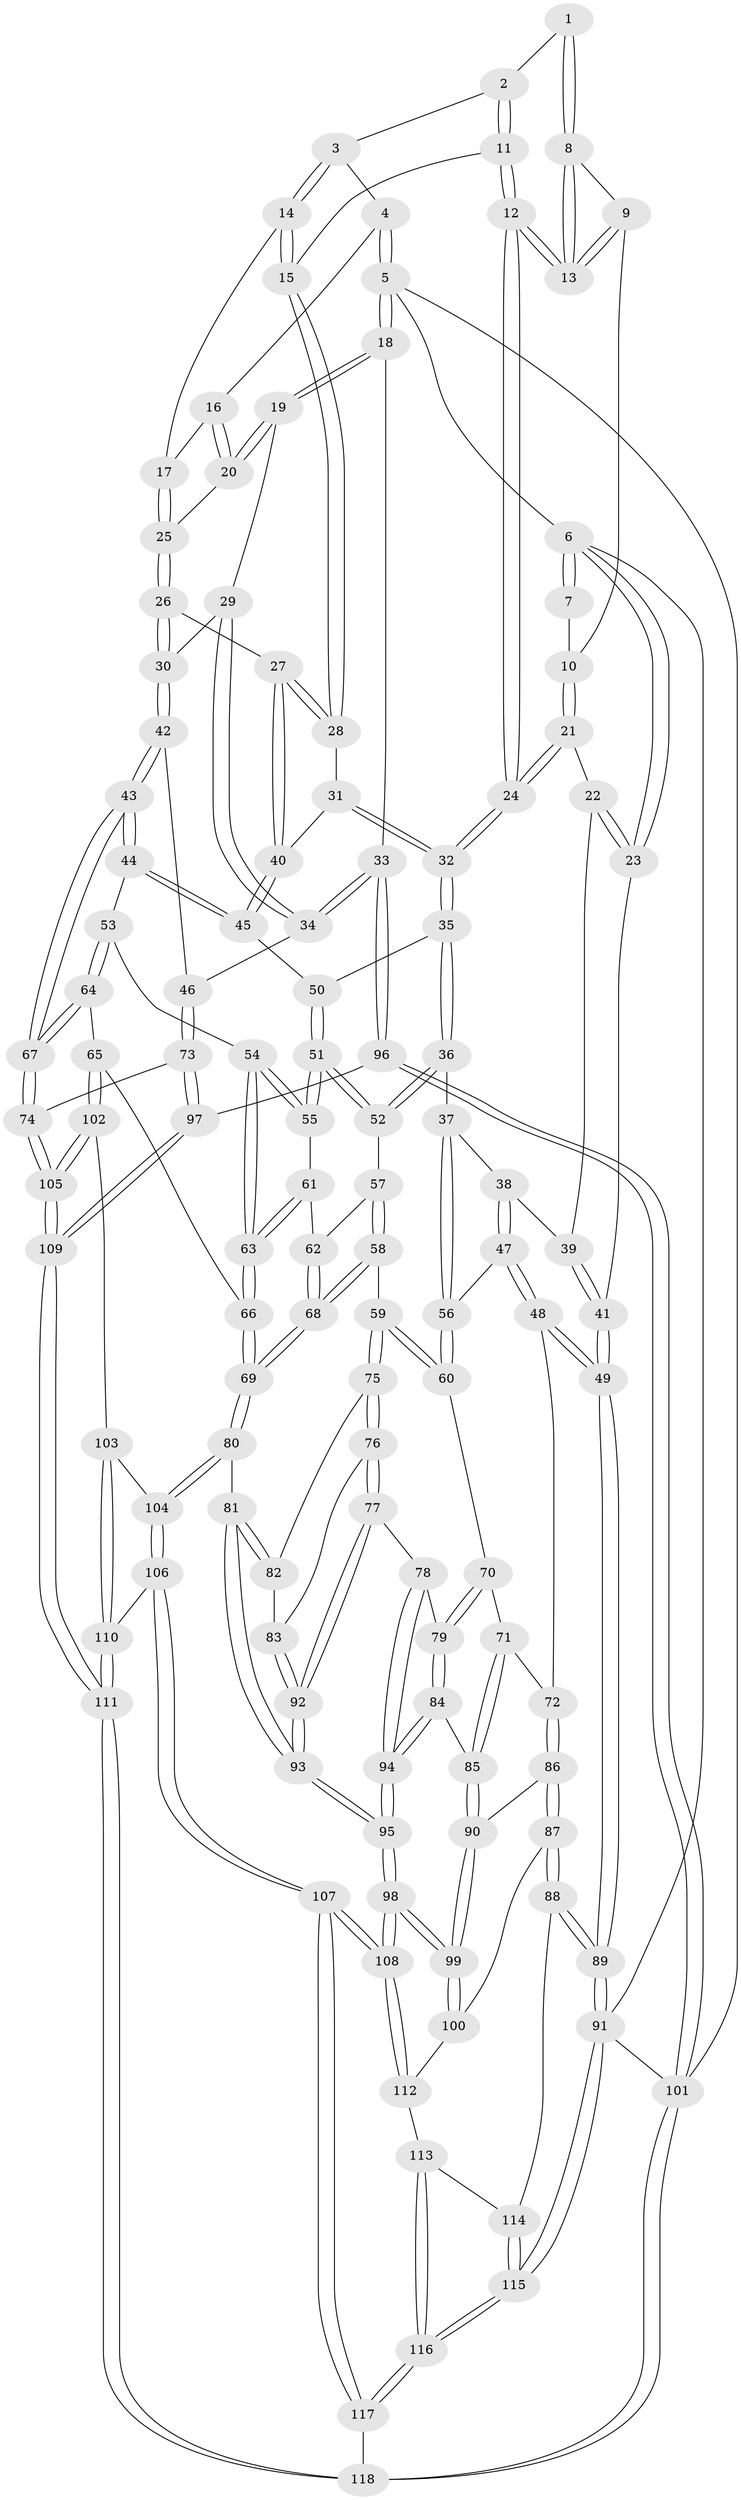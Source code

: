 // coarse degree distribution, {4: 0.4576271186440678, 5: 0.2711864406779661, 10: 0.01694915254237288, 6: 0.11864406779661017, 3: 0.06779661016949153, 8: 0.01694915254237288, 2: 0.01694915254237288, 7: 0.01694915254237288, 9: 0.01694915254237288}
// Generated by graph-tools (version 1.1) at 2025/21/03/04/25 18:21:43]
// undirected, 118 vertices, 292 edges
graph export_dot {
graph [start="1"]
  node [color=gray90,style=filled];
  1 [pos="+0.41717677029866906+0"];
  2 [pos="+0.5709412677757953+0"];
  3 [pos="+0.8074479204224626+0"];
  4 [pos="+1+0"];
  5 [pos="+1+0"];
  6 [pos="+0+0"];
  7 [pos="+0.2021003166392934+0"];
  8 [pos="+0.4034719029969809+0"];
  9 [pos="+0.3256173206991866+0.07345235266024316"];
  10 [pos="+0.24608673803521722+0.07392819357894773"];
  11 [pos="+0.5938638541046238+0.038848800488137575"];
  12 [pos="+0.460353166592162+0.14885948278769126"];
  13 [pos="+0.45585125710087576+0.1433141193106063"];
  14 [pos="+0.7382021092217015+0.11898520359262237"];
  15 [pos="+0.7011743216374312+0.13144172858399733"];
  16 [pos="+0.8433030658644762+0.06919033296694879"];
  17 [pos="+0.7649327272621784+0.11832451875966025"];
  18 [pos="+1+0.06155398764247115"];
  19 [pos="+1+0.1733611796490993"];
  20 [pos="+0.9449748997046309+0.15642215999174244"];
  21 [pos="+0.20020110993686963+0.1893204937687644"];
  22 [pos="+0.19265938914337002+0.1946942035466133"];
  23 [pos="+0+0"];
  24 [pos="+0.4454642538448522+0.22674427526473315"];
  25 [pos="+0.8362671806956695+0.1851760503461385"];
  26 [pos="+0.8532202294315139+0.30730219679876086"];
  27 [pos="+0.8491520223106025+0.3069724079225267"];
  28 [pos="+0.6887807403046038+0.1854087221270293"];
  29 [pos="+0.9309281539783586+0.25715734848171196"];
  30 [pos="+0.8569393450003882+0.3095110400447312"];
  31 [pos="+0.6377746371263328+0.26735318547010256"];
  32 [pos="+0.47662953210954867+0.2934416856510545"];
  33 [pos="+1+0.48275587590472274"];
  34 [pos="+1+0.4756272672018846"];
  35 [pos="+0.474232855460112+0.3017440609546859"];
  36 [pos="+0.4377158084280903+0.3699331117073386"];
  37 [pos="+0.42232044507165806+0.38319326605839926"];
  38 [pos="+0.19191116163376337+0.3097890045289247"];
  39 [pos="+0.17394622913731397+0.25826133756365366"];
  40 [pos="+0.6977156265366722+0.3504222246221312"];
  41 [pos="+0+0.3709832410325626"];
  42 [pos="+0.9169884643251237+0.4704230317013465"];
  43 [pos="+0.8882251915459564+0.48886942852078813"];
  44 [pos="+0.773698782235406+0.481379840225631"];
  45 [pos="+0.6963365594306758+0.3897075168745046"];
  46 [pos="+0.9410294350181575+0.4722465119347323"];
  47 [pos="+0.17338956329010538+0.47994603767266747"];
  48 [pos="+0.1696737589867057+0.4838365417858151"];
  49 [pos="+0+0.4955924532339204"];
  50 [pos="+0.6284996384959415+0.4358141289645842"];
  51 [pos="+0.6089564853018736+0.4826838832749392"];
  52 [pos="+0.5390779186317647+0.47069736962279257"];
  53 [pos="+0.751435016555991+0.5006196331589046"];
  54 [pos="+0.7090707512401959+0.5180685051809838"];
  55 [pos="+0.6110018730248332+0.48785488446450714"];
  56 [pos="+0.3740098946443143+0.4810678650004118"];
  57 [pos="+0.5221957468794372+0.5173353774151835"];
  58 [pos="+0.4611205263270299+0.5503904087599389"];
  59 [pos="+0.3894449444296741+0.5268676750988622"];
  60 [pos="+0.38611030288909626+0.5211459531578817"];
  61 [pos="+0.6086662853537519+0.5028445137835582"];
  62 [pos="+0.552744280496624+0.5524266033743277"];
  63 [pos="+0.6420581284072453+0.6322417451616102"];
  64 [pos="+0.7336962833007152+0.6638735678290092"];
  65 [pos="+0.6703725037925509+0.6688455203433665"];
  66 [pos="+0.638725054988538+0.6578443781220806"];
  67 [pos="+0.8301407220479532+0.6836661451062976"];
  68 [pos="+0.542751908205911+0.6306740221536714"];
  69 [pos="+0.5646872246884946+0.6799864557415155"];
  70 [pos="+0.2831587552243504+0.5974170003994721"];
  71 [pos="+0.24411585369860272+0.5948786554680213"];
  72 [pos="+0.18157371179806497+0.5511371944312958"];
  73 [pos="+0.9525390694366015+0.737281022539782"];
  74 [pos="+0.8420571269292163+0.7032856068108659"];
  75 [pos="+0.38896428636344016+0.5431705177751726"];
  76 [pos="+0.38136390039997203+0.5665557322093139"];
  77 [pos="+0.3522368839193405+0.6364283934799614"];
  78 [pos="+0.3498312276959652+0.6379546694276786"];
  79 [pos="+0.2993356058183402+0.622523430299072"];
  80 [pos="+0.5476260646152034+0.6998630566529839"];
  81 [pos="+0.49958963244390425+0.7074751755699964"];
  82 [pos="+0.42588995598526963+0.6073391237537058"];
  83 [pos="+0.41093199758350785+0.6552426896697814"];
  84 [pos="+0.27229325510340424+0.6677282199274699"];
  85 [pos="+0.2624490515930703+0.6687678478078859"];
  86 [pos="+0.1457800722490724+0.6672262181842588"];
  87 [pos="+0.038858079866862204+0.7600138009513234"];
  88 [pos="+0.0012698204131496467+0.7676976034851181"];
  89 [pos="+0+0.7185099573402265"];
  90 [pos="+0.23753470410513824+0.6918123651414196"];
  91 [pos="+0+1"];
  92 [pos="+0.4142866562117056+0.6931556059744629"];
  93 [pos="+0.44304717298089535+0.7314561713880775"];
  94 [pos="+0.3213799510336061+0.6808523927312472"];
  95 [pos="+0.3577197634953538+0.8175119597915275"];
  96 [pos="+1+0.7842799510532992"];
  97 [pos="+1+0.794977258486344"];
  98 [pos="+0.33636405430141375+0.8581649327475177"];
  99 [pos="+0.2820907578106746+0.8238842247380411"];
  100 [pos="+0.13537823236542043+0.7943226310370343"];
  101 [pos="+1+1"];
  102 [pos="+0.7052695365893756+0.8349799149717938"];
  103 [pos="+0.6297570803059325+0.8378560258515103"];
  104 [pos="+0.5745888598285287+0.8105039462427538"];
  105 [pos="+0.7712190124673849+0.8706898969208026"];
  106 [pos="+0.4755829424592272+0.9306478501856028"];
  107 [pos="+0.37175786949228357+0.9915282551909568"];
  108 [pos="+0.35678394658937534+0.9524893231192407"];
  109 [pos="+0.8081813095677416+0.9726112306709567"];
  110 [pos="+0.6162819585788488+0.9341588543328603"];
  111 [pos="+0.7824741941938071+1"];
  112 [pos="+0.1705645794697319+0.9091489580141079"];
  113 [pos="+0.08735066021391115+0.9293852408683367"];
  114 [pos="+0.060795591897649784+0.8869704833789491"];
  115 [pos="+0+1"];
  116 [pos="+0.16999501430286565+1"];
  117 [pos="+0.35338089336190326+1"];
  118 [pos="+0.7814336552802847+1"];
  1 -- 2;
  1 -- 8;
  1 -- 8;
  2 -- 3;
  2 -- 11;
  2 -- 11;
  3 -- 4;
  3 -- 14;
  3 -- 14;
  4 -- 5;
  4 -- 5;
  4 -- 16;
  5 -- 6;
  5 -- 18;
  5 -- 18;
  5 -- 101;
  6 -- 7;
  6 -- 7;
  6 -- 23;
  6 -- 23;
  6 -- 91;
  7 -- 10;
  8 -- 9;
  8 -- 13;
  8 -- 13;
  9 -- 10;
  9 -- 13;
  9 -- 13;
  10 -- 21;
  10 -- 21;
  11 -- 12;
  11 -- 12;
  11 -- 15;
  12 -- 13;
  12 -- 13;
  12 -- 24;
  12 -- 24;
  14 -- 15;
  14 -- 15;
  14 -- 17;
  15 -- 28;
  15 -- 28;
  16 -- 17;
  16 -- 20;
  16 -- 20;
  17 -- 25;
  17 -- 25;
  18 -- 19;
  18 -- 19;
  18 -- 33;
  19 -- 20;
  19 -- 20;
  19 -- 29;
  20 -- 25;
  21 -- 22;
  21 -- 24;
  21 -- 24;
  22 -- 23;
  22 -- 23;
  22 -- 39;
  23 -- 41;
  24 -- 32;
  24 -- 32;
  25 -- 26;
  25 -- 26;
  26 -- 27;
  26 -- 30;
  26 -- 30;
  27 -- 28;
  27 -- 28;
  27 -- 40;
  27 -- 40;
  28 -- 31;
  29 -- 30;
  29 -- 34;
  29 -- 34;
  30 -- 42;
  30 -- 42;
  31 -- 32;
  31 -- 32;
  31 -- 40;
  32 -- 35;
  32 -- 35;
  33 -- 34;
  33 -- 34;
  33 -- 96;
  33 -- 96;
  34 -- 46;
  35 -- 36;
  35 -- 36;
  35 -- 50;
  36 -- 37;
  36 -- 52;
  36 -- 52;
  37 -- 38;
  37 -- 56;
  37 -- 56;
  38 -- 39;
  38 -- 47;
  38 -- 47;
  39 -- 41;
  39 -- 41;
  40 -- 45;
  40 -- 45;
  41 -- 49;
  41 -- 49;
  42 -- 43;
  42 -- 43;
  42 -- 46;
  43 -- 44;
  43 -- 44;
  43 -- 67;
  43 -- 67;
  44 -- 45;
  44 -- 45;
  44 -- 53;
  45 -- 50;
  46 -- 73;
  46 -- 73;
  47 -- 48;
  47 -- 48;
  47 -- 56;
  48 -- 49;
  48 -- 49;
  48 -- 72;
  49 -- 89;
  49 -- 89;
  50 -- 51;
  50 -- 51;
  51 -- 52;
  51 -- 52;
  51 -- 55;
  51 -- 55;
  52 -- 57;
  53 -- 54;
  53 -- 64;
  53 -- 64;
  54 -- 55;
  54 -- 55;
  54 -- 63;
  54 -- 63;
  55 -- 61;
  56 -- 60;
  56 -- 60;
  57 -- 58;
  57 -- 58;
  57 -- 62;
  58 -- 59;
  58 -- 68;
  58 -- 68;
  59 -- 60;
  59 -- 60;
  59 -- 75;
  59 -- 75;
  60 -- 70;
  61 -- 62;
  61 -- 63;
  61 -- 63;
  62 -- 68;
  62 -- 68;
  63 -- 66;
  63 -- 66;
  64 -- 65;
  64 -- 67;
  64 -- 67;
  65 -- 66;
  65 -- 102;
  65 -- 102;
  66 -- 69;
  66 -- 69;
  67 -- 74;
  67 -- 74;
  68 -- 69;
  68 -- 69;
  69 -- 80;
  69 -- 80;
  70 -- 71;
  70 -- 79;
  70 -- 79;
  71 -- 72;
  71 -- 85;
  71 -- 85;
  72 -- 86;
  72 -- 86;
  73 -- 74;
  73 -- 97;
  73 -- 97;
  74 -- 105;
  74 -- 105;
  75 -- 76;
  75 -- 76;
  75 -- 82;
  76 -- 77;
  76 -- 77;
  76 -- 83;
  77 -- 78;
  77 -- 92;
  77 -- 92;
  78 -- 79;
  78 -- 94;
  78 -- 94;
  79 -- 84;
  79 -- 84;
  80 -- 81;
  80 -- 104;
  80 -- 104;
  81 -- 82;
  81 -- 82;
  81 -- 93;
  81 -- 93;
  82 -- 83;
  83 -- 92;
  83 -- 92;
  84 -- 85;
  84 -- 94;
  84 -- 94;
  85 -- 90;
  85 -- 90;
  86 -- 87;
  86 -- 87;
  86 -- 90;
  87 -- 88;
  87 -- 88;
  87 -- 100;
  88 -- 89;
  88 -- 89;
  88 -- 114;
  89 -- 91;
  89 -- 91;
  90 -- 99;
  90 -- 99;
  91 -- 115;
  91 -- 115;
  91 -- 101;
  92 -- 93;
  92 -- 93;
  93 -- 95;
  93 -- 95;
  94 -- 95;
  94 -- 95;
  95 -- 98;
  95 -- 98;
  96 -- 97;
  96 -- 101;
  96 -- 101;
  97 -- 109;
  97 -- 109;
  98 -- 99;
  98 -- 99;
  98 -- 108;
  98 -- 108;
  99 -- 100;
  99 -- 100;
  100 -- 112;
  101 -- 118;
  101 -- 118;
  102 -- 103;
  102 -- 105;
  102 -- 105;
  103 -- 104;
  103 -- 110;
  103 -- 110;
  104 -- 106;
  104 -- 106;
  105 -- 109;
  105 -- 109;
  106 -- 107;
  106 -- 107;
  106 -- 110;
  107 -- 108;
  107 -- 108;
  107 -- 117;
  107 -- 117;
  108 -- 112;
  108 -- 112;
  109 -- 111;
  109 -- 111;
  110 -- 111;
  110 -- 111;
  111 -- 118;
  111 -- 118;
  112 -- 113;
  113 -- 114;
  113 -- 116;
  113 -- 116;
  114 -- 115;
  114 -- 115;
  115 -- 116;
  115 -- 116;
  116 -- 117;
  116 -- 117;
  117 -- 118;
}
